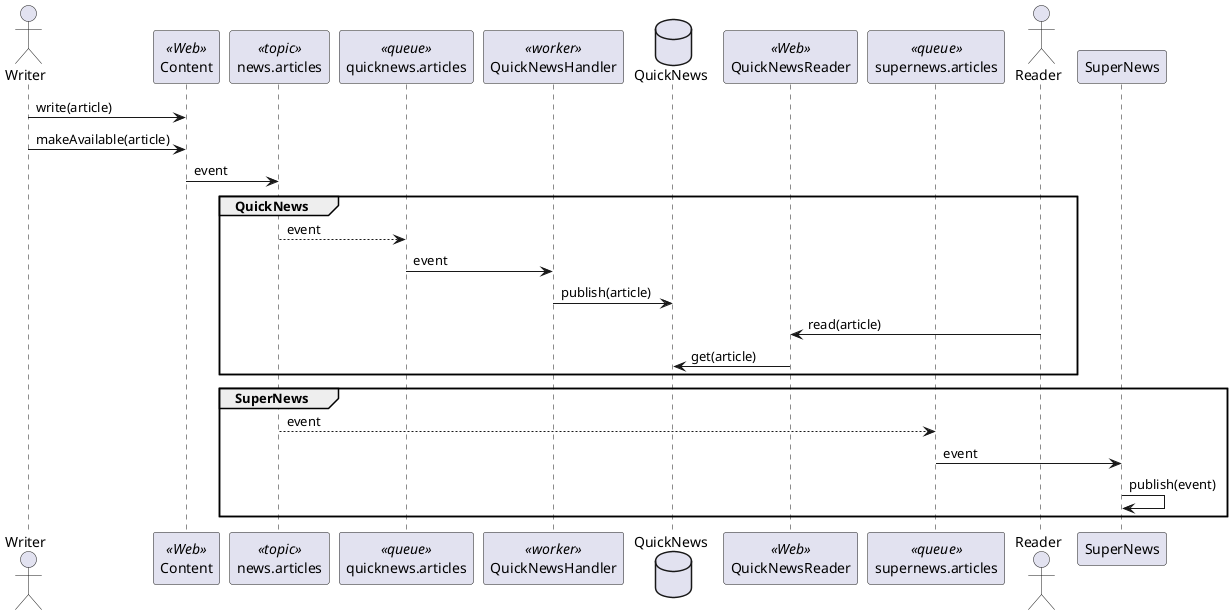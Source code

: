 @startuml
actor Writer
participant Content << Web >>
participant news.articles << topic >>
participant quicknews.articles << queue >>
participant QuickNewsHandler << worker >>
database QuickNews
participant QuickNewsReader << Web >>
participant supernews.articles << queue >>
actor Reader

Writer -> Content: write(article)
Writer -> Content: makeAvailable(article)
Content -> news.articles: event

group QuickNews
  news.articles --> quicknews.articles: event
  quicknews.articles -> QuickNewsHandler: event
  QuickNewsHandler -> QuickNews: publish(article)
  Reader -> QuickNewsReader: read(article)
  QuickNewsReader -> QuickNews: get(article)
end

group SuperNews
  news.articles --> supernews.articles: event
  supernews.articles -> SuperNews: event
  SuperNews -> SuperNews: publish(event)
end


@enduml